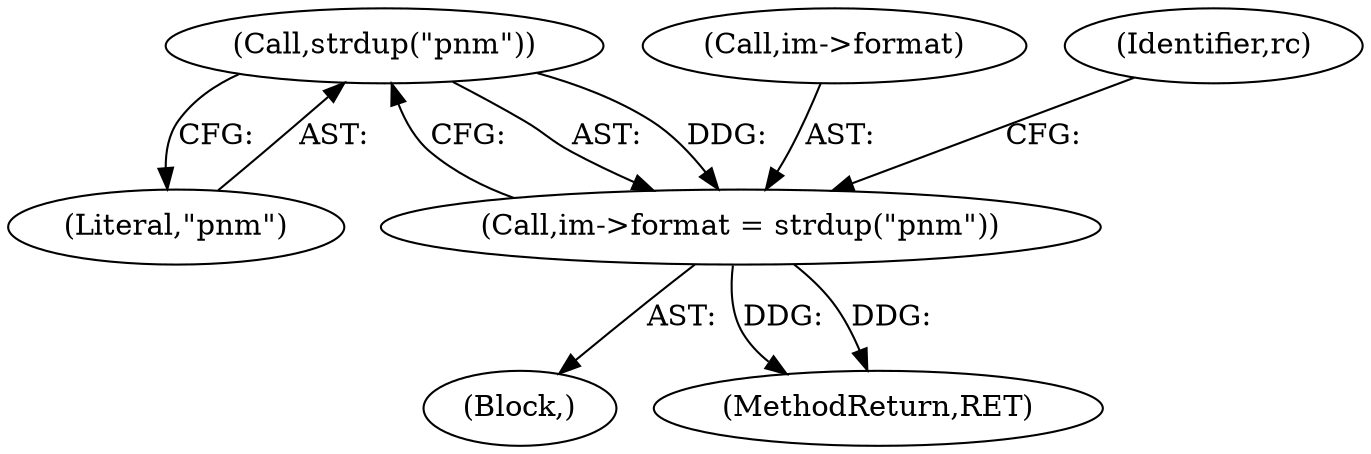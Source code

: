 digraph "0_enlightment_c21beaf1780cf3ca291735ae7d58a3dde63277a2@API" {
"1000374" [label="(Call,strdup(\"pnm\"))"];
"1000370" [label="(Call,im->format = strdup(\"pnm\"))"];
"1000371" [label="(Call,im->format)"];
"1000370" [label="(Call,im->format = strdup(\"pnm\"))"];
"1000374" [label="(Call,strdup(\"pnm\"))"];
"1000354" [label="(Block,)"];
"1001750" [label="(MethodReturn,RET)"];
"1000377" [label="(Identifier,rc)"];
"1000375" [label="(Literal,\"pnm\")"];
"1000374" -> "1000370"  [label="AST: "];
"1000374" -> "1000375"  [label="CFG: "];
"1000375" -> "1000374"  [label="AST: "];
"1000370" -> "1000374"  [label="CFG: "];
"1000374" -> "1000370"  [label="DDG: "];
"1000370" -> "1000354"  [label="AST: "];
"1000371" -> "1000370"  [label="AST: "];
"1000377" -> "1000370"  [label="CFG: "];
"1000370" -> "1001750"  [label="DDG: "];
"1000370" -> "1001750"  [label="DDG: "];
}
